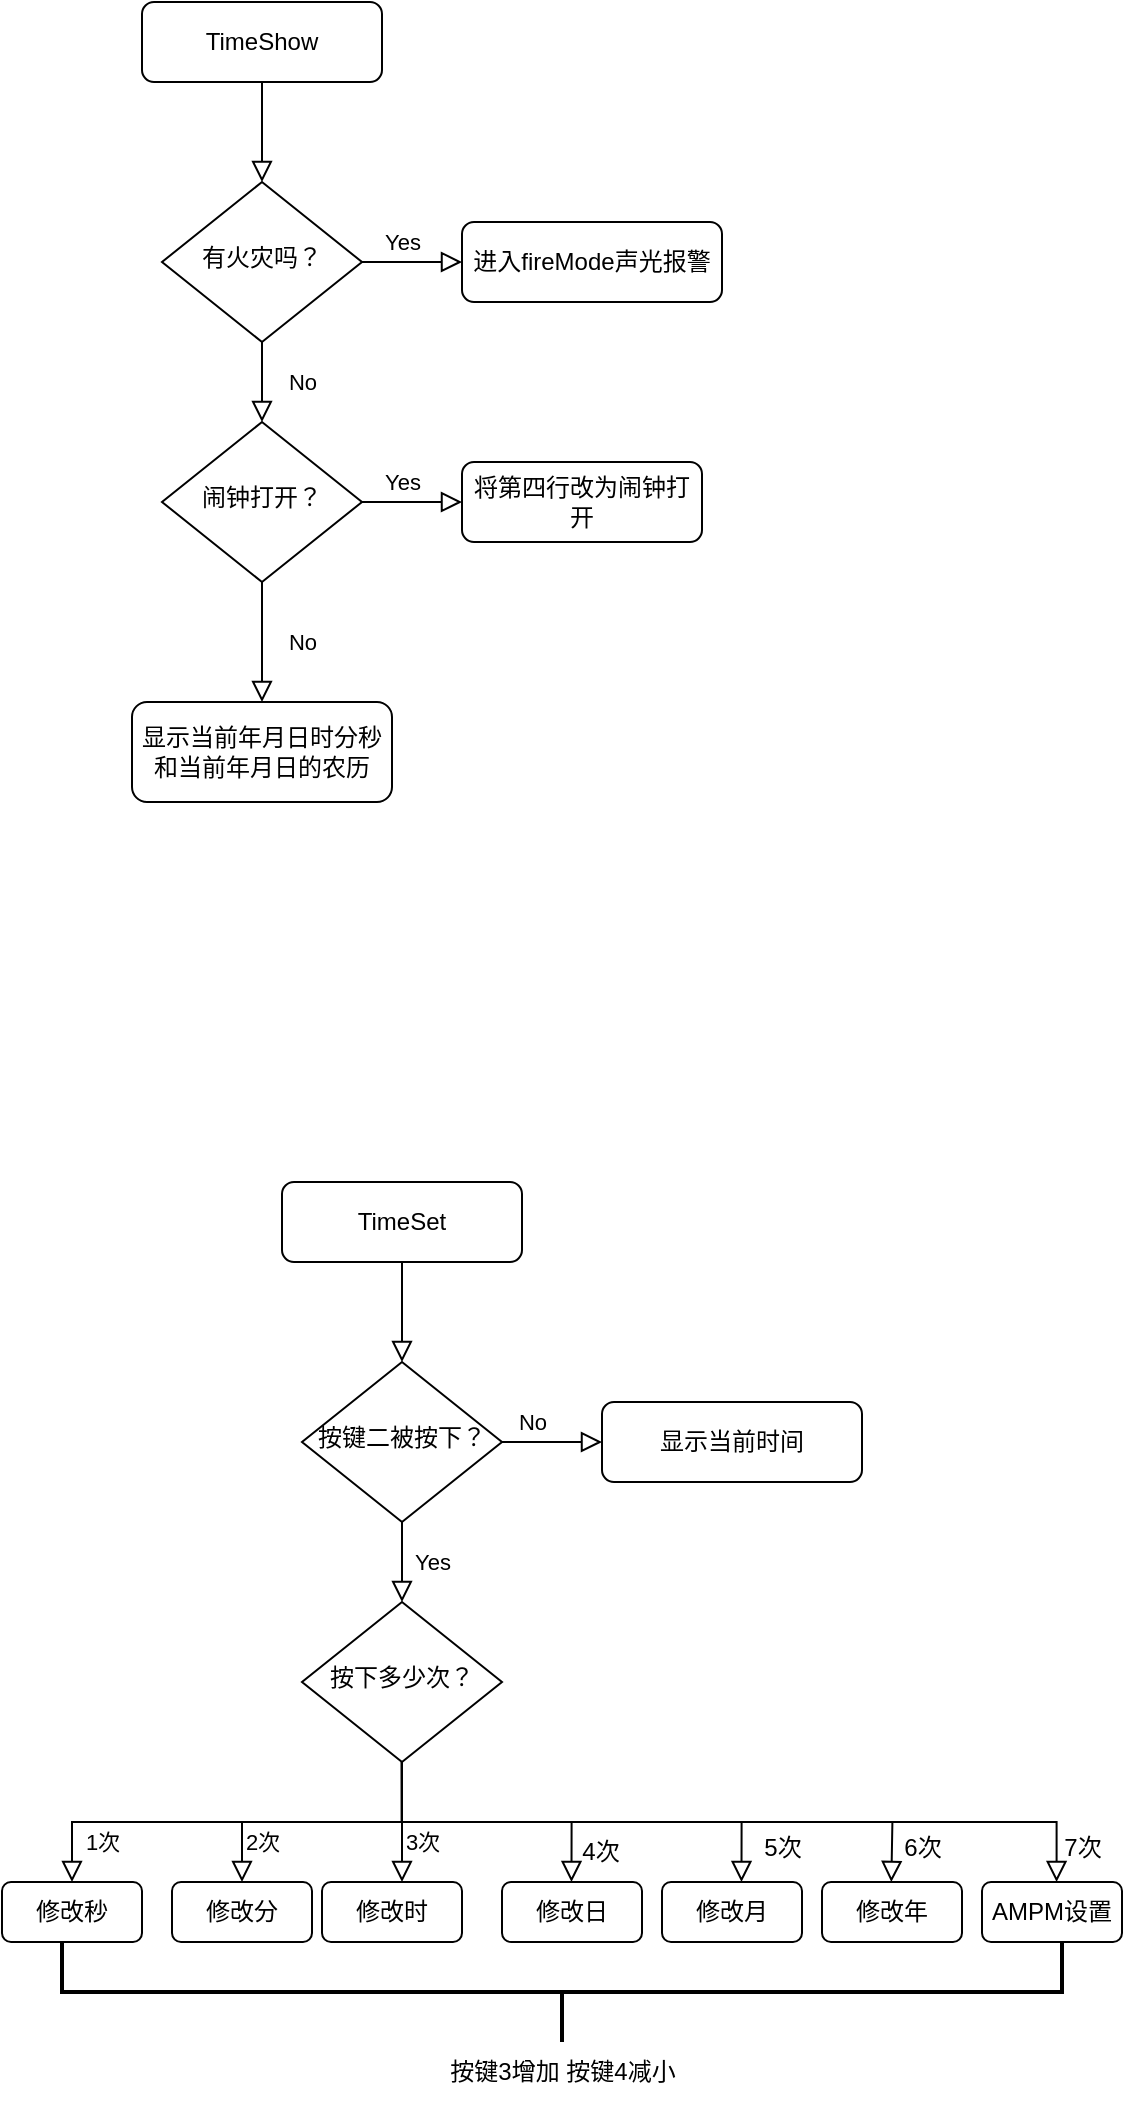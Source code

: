 <mxfile version="21.5.2" type="device">
  <diagram id="C5RBs43oDa-KdzZeNtuy" name="Page-1">
    <mxGraphModel dx="511" dy="298" grid="1" gridSize="10" guides="1" tooltips="1" connect="1" arrows="1" fold="1" page="1" pageScale="1" pageWidth="827" pageHeight="1169" math="0" shadow="0">
      <root>
        <mxCell id="WIyWlLk6GJQsqaUBKTNV-0" />
        <mxCell id="WIyWlLk6GJQsqaUBKTNV-1" parent="WIyWlLk6GJQsqaUBKTNV-0" />
        <mxCell id="WIyWlLk6GJQsqaUBKTNV-2" value="" style="rounded=0;html=1;jettySize=auto;orthogonalLoop=1;fontSize=11;endArrow=block;endFill=0;endSize=8;strokeWidth=1;shadow=0;labelBackgroundColor=none;edgeStyle=orthogonalEdgeStyle;" parent="WIyWlLk6GJQsqaUBKTNV-1" source="WIyWlLk6GJQsqaUBKTNV-3" target="WIyWlLk6GJQsqaUBKTNV-6" edge="1">
          <mxGeometry relative="1" as="geometry" />
        </mxCell>
        <mxCell id="WIyWlLk6GJQsqaUBKTNV-3" value="TimeShow" style="rounded=1;whiteSpace=wrap;html=1;fontSize=12;glass=0;strokeWidth=1;shadow=0;" parent="WIyWlLk6GJQsqaUBKTNV-1" vertex="1">
          <mxGeometry x="160" y="80" width="120" height="40" as="geometry" />
        </mxCell>
        <mxCell id="WIyWlLk6GJQsqaUBKTNV-4" value="Yes" style="rounded=0;html=1;jettySize=auto;orthogonalLoop=1;fontSize=11;endArrow=block;endFill=0;endSize=8;strokeWidth=1;shadow=0;labelBackgroundColor=none;edgeStyle=orthogonalEdgeStyle;" parent="WIyWlLk6GJQsqaUBKTNV-1" source="WIyWlLk6GJQsqaUBKTNV-6" target="WIyWlLk6GJQsqaUBKTNV-10" edge="1">
          <mxGeometry x="-1" y="86" relative="1" as="geometry">
            <mxPoint x="-16" y="-50" as="offset" />
          </mxGeometry>
        </mxCell>
        <mxCell id="WIyWlLk6GJQsqaUBKTNV-5" value="No" style="edgeStyle=orthogonalEdgeStyle;rounded=0;html=1;jettySize=auto;orthogonalLoop=1;fontSize=11;endArrow=block;endFill=0;endSize=8;strokeWidth=1;shadow=0;labelBackgroundColor=none;" parent="WIyWlLk6GJQsqaUBKTNV-1" source="WIyWlLk6GJQsqaUBKTNV-6" target="WIyWlLk6GJQsqaUBKTNV-7" edge="1">
          <mxGeometry x="-1" y="-67" relative="1" as="geometry">
            <mxPoint x="-30" y="-7" as="offset" />
          </mxGeometry>
        </mxCell>
        <mxCell id="WIyWlLk6GJQsqaUBKTNV-6" value="有火灾吗？" style="rhombus;whiteSpace=wrap;html=1;shadow=0;fontFamily=Helvetica;fontSize=12;align=center;strokeWidth=1;spacing=6;spacingTop=-4;" parent="WIyWlLk6GJQsqaUBKTNV-1" vertex="1">
          <mxGeometry x="170" y="170" width="100" height="80" as="geometry" />
        </mxCell>
        <mxCell id="WIyWlLk6GJQsqaUBKTNV-7" value="进入fireMode声光报警" style="rounded=1;whiteSpace=wrap;html=1;fontSize=12;glass=0;strokeWidth=1;shadow=0;" parent="WIyWlLk6GJQsqaUBKTNV-1" vertex="1">
          <mxGeometry x="320" y="190" width="130" height="40" as="geometry" />
        </mxCell>
        <mxCell id="WIyWlLk6GJQsqaUBKTNV-8" value="No" style="rounded=0;html=1;jettySize=auto;orthogonalLoop=1;fontSize=11;endArrow=block;endFill=0;endSize=8;strokeWidth=1;shadow=0;labelBackgroundColor=none;edgeStyle=orthogonalEdgeStyle;" parent="WIyWlLk6GJQsqaUBKTNV-1" source="WIyWlLk6GJQsqaUBKTNV-10" target="WIyWlLk6GJQsqaUBKTNV-11" edge="1">
          <mxGeometry y="20" relative="1" as="geometry">
            <mxPoint as="offset" />
          </mxGeometry>
        </mxCell>
        <mxCell id="WIyWlLk6GJQsqaUBKTNV-9" value="Yes" style="edgeStyle=orthogonalEdgeStyle;rounded=0;html=1;jettySize=auto;orthogonalLoop=1;fontSize=11;endArrow=block;endFill=0;endSize=8;strokeWidth=1;shadow=0;labelBackgroundColor=none;" parent="WIyWlLk6GJQsqaUBKTNV-1" source="WIyWlLk6GJQsqaUBKTNV-10" target="WIyWlLk6GJQsqaUBKTNV-12" edge="1">
          <mxGeometry x="-0.2" y="10" relative="1" as="geometry">
            <mxPoint as="offset" />
          </mxGeometry>
        </mxCell>
        <mxCell id="WIyWlLk6GJQsqaUBKTNV-10" value="闹钟打开？" style="rhombus;whiteSpace=wrap;html=1;shadow=0;fontFamily=Helvetica;fontSize=12;align=center;strokeWidth=1;spacing=6;spacingTop=-4;" parent="WIyWlLk6GJQsqaUBKTNV-1" vertex="1">
          <mxGeometry x="170" y="290" width="100" height="80" as="geometry" />
        </mxCell>
        <mxCell id="WIyWlLk6GJQsqaUBKTNV-11" value="显示当前年月日时分秒和当前年月日的农历" style="rounded=1;whiteSpace=wrap;html=1;fontSize=12;glass=0;strokeWidth=1;shadow=0;" parent="WIyWlLk6GJQsqaUBKTNV-1" vertex="1">
          <mxGeometry x="155" y="430" width="130" height="50" as="geometry" />
        </mxCell>
        <mxCell id="WIyWlLk6GJQsqaUBKTNV-12" value="将第四行改为闹钟打开" style="rounded=1;whiteSpace=wrap;html=1;fontSize=12;glass=0;strokeWidth=1;shadow=0;" parent="WIyWlLk6GJQsqaUBKTNV-1" vertex="1">
          <mxGeometry x="320" y="310" width="120" height="40" as="geometry" />
        </mxCell>
        <mxCell id="aj6txmp2Dyir3_U-N3ho-11" value="" style="rounded=0;html=1;jettySize=auto;orthogonalLoop=1;fontSize=11;endArrow=block;endFill=0;endSize=8;strokeWidth=1;shadow=0;labelBackgroundColor=none;edgeStyle=orthogonalEdgeStyle;" edge="1" parent="WIyWlLk6GJQsqaUBKTNV-1" source="aj6txmp2Dyir3_U-N3ho-12" target="aj6txmp2Dyir3_U-N3ho-15">
          <mxGeometry relative="1" as="geometry" />
        </mxCell>
        <mxCell id="aj6txmp2Dyir3_U-N3ho-12" value="TimeSet" style="rounded=1;whiteSpace=wrap;html=1;fontSize=12;glass=0;strokeWidth=1;shadow=0;" vertex="1" parent="WIyWlLk6GJQsqaUBKTNV-1">
          <mxGeometry x="230" y="670" width="120" height="40" as="geometry" />
        </mxCell>
        <mxCell id="aj6txmp2Dyir3_U-N3ho-13" value="Yes" style="rounded=0;html=1;jettySize=auto;orthogonalLoop=1;fontSize=11;endArrow=block;endFill=0;endSize=8;strokeWidth=1;shadow=0;labelBackgroundColor=none;edgeStyle=orthogonalEdgeStyle;" edge="1" parent="WIyWlLk6GJQsqaUBKTNV-1" source="aj6txmp2Dyir3_U-N3ho-15" target="aj6txmp2Dyir3_U-N3ho-19">
          <mxGeometry y="15" relative="1" as="geometry">
            <mxPoint as="offset" />
          </mxGeometry>
        </mxCell>
        <mxCell id="aj6txmp2Dyir3_U-N3ho-14" value="No" style="edgeStyle=orthogonalEdgeStyle;rounded=0;html=1;jettySize=auto;orthogonalLoop=1;fontSize=11;endArrow=block;endFill=0;endSize=8;strokeWidth=1;shadow=0;labelBackgroundColor=none;" edge="1" parent="WIyWlLk6GJQsqaUBKTNV-1" source="aj6txmp2Dyir3_U-N3ho-15" target="aj6txmp2Dyir3_U-N3ho-16">
          <mxGeometry x="-0.4" y="10" relative="1" as="geometry">
            <mxPoint as="offset" />
          </mxGeometry>
        </mxCell>
        <mxCell id="aj6txmp2Dyir3_U-N3ho-15" value="按键二被按下？" style="rhombus;whiteSpace=wrap;html=1;shadow=0;fontFamily=Helvetica;fontSize=12;align=center;strokeWidth=1;spacing=6;spacingTop=-4;" vertex="1" parent="WIyWlLk6GJQsqaUBKTNV-1">
          <mxGeometry x="240" y="760" width="100" height="80" as="geometry" />
        </mxCell>
        <mxCell id="aj6txmp2Dyir3_U-N3ho-16" value="显示当前时间" style="rounded=1;whiteSpace=wrap;html=1;fontSize=12;glass=0;strokeWidth=1;shadow=0;" vertex="1" parent="WIyWlLk6GJQsqaUBKTNV-1">
          <mxGeometry x="390" y="780" width="130" height="40" as="geometry" />
        </mxCell>
        <mxCell id="aj6txmp2Dyir3_U-N3ho-19" value="按下多少次？" style="rhombus;whiteSpace=wrap;html=1;shadow=0;fontFamily=Helvetica;fontSize=12;align=center;strokeWidth=1;spacing=6;spacingTop=-4;" vertex="1" parent="WIyWlLk6GJQsqaUBKTNV-1">
          <mxGeometry x="240" y="880" width="100" height="80" as="geometry" />
        </mxCell>
        <mxCell id="aj6txmp2Dyir3_U-N3ho-20" value="修改秒" style="rounded=1;whiteSpace=wrap;html=1;fontSize=12;glass=0;strokeWidth=1;shadow=0;" vertex="1" parent="WIyWlLk6GJQsqaUBKTNV-1">
          <mxGeometry x="90" y="1020" width="70" height="30" as="geometry" />
        </mxCell>
        <mxCell id="aj6txmp2Dyir3_U-N3ho-24" value="修改分" style="rounded=1;whiteSpace=wrap;html=1;fontSize=12;glass=0;strokeWidth=1;shadow=0;" vertex="1" parent="WIyWlLk6GJQsqaUBKTNV-1">
          <mxGeometry x="175" y="1020" width="70" height="30" as="geometry" />
        </mxCell>
        <mxCell id="aj6txmp2Dyir3_U-N3ho-25" value="修改时" style="rounded=1;whiteSpace=wrap;html=1;fontSize=12;glass=0;strokeWidth=1;shadow=0;" vertex="1" parent="WIyWlLk6GJQsqaUBKTNV-1">
          <mxGeometry x="250" y="1020" width="70" height="30" as="geometry" />
        </mxCell>
        <mxCell id="aj6txmp2Dyir3_U-N3ho-26" value="修改日" style="rounded=1;whiteSpace=wrap;html=1;fontSize=12;glass=0;strokeWidth=1;shadow=0;" vertex="1" parent="WIyWlLk6GJQsqaUBKTNV-1">
          <mxGeometry x="340" y="1020" width="70" height="30" as="geometry" />
        </mxCell>
        <mxCell id="aj6txmp2Dyir3_U-N3ho-27" value="修改月" style="rounded=1;whiteSpace=wrap;html=1;fontSize=12;glass=0;strokeWidth=1;shadow=0;" vertex="1" parent="WIyWlLk6GJQsqaUBKTNV-1">
          <mxGeometry x="420" y="1020" width="70" height="30" as="geometry" />
        </mxCell>
        <mxCell id="aj6txmp2Dyir3_U-N3ho-28" value="修改年" style="rounded=1;whiteSpace=wrap;html=1;fontSize=12;glass=0;strokeWidth=1;shadow=0;" vertex="1" parent="WIyWlLk6GJQsqaUBKTNV-1">
          <mxGeometry x="500" y="1020" width="70" height="30" as="geometry" />
        </mxCell>
        <mxCell id="aj6txmp2Dyir3_U-N3ho-32" value="1次" style="edgeStyle=orthogonalEdgeStyle;rounded=0;html=1;jettySize=auto;orthogonalLoop=1;fontSize=11;endArrow=block;endFill=0;endSize=8;strokeWidth=1;shadow=0;labelBackgroundColor=none;exitX=0.5;exitY=1;exitDx=0;exitDy=0;entryX=0.5;entryY=0;entryDx=0;entryDy=0;" edge="1" parent="WIyWlLk6GJQsqaUBKTNV-1" source="aj6txmp2Dyir3_U-N3ho-19" target="aj6txmp2Dyir3_U-N3ho-20">
          <mxGeometry x="0.6" y="10" relative="1" as="geometry">
            <mxPoint as="offset" />
            <mxPoint x="355" y="940" as="sourcePoint" />
            <mxPoint x="405" y="940" as="targetPoint" />
            <Array as="points">
              <mxPoint x="290" y="990" />
              <mxPoint x="125" y="990" />
            </Array>
          </mxGeometry>
        </mxCell>
        <mxCell id="aj6txmp2Dyir3_U-N3ho-36" value="2次" style="edgeStyle=orthogonalEdgeStyle;rounded=0;html=1;jettySize=auto;orthogonalLoop=1;fontSize=11;endArrow=block;endFill=0;endSize=8;strokeWidth=1;shadow=0;labelBackgroundColor=none;exitX=0.5;exitY=1;exitDx=0;exitDy=0;entryX=0.5;entryY=0;entryDx=0;entryDy=0;" edge="1" parent="WIyWlLk6GJQsqaUBKTNV-1" source="aj6txmp2Dyir3_U-N3ho-19">
          <mxGeometry x="0.429" y="10" relative="1" as="geometry">
            <mxPoint as="offset" />
            <mxPoint x="380" y="970" as="sourcePoint" />
            <mxPoint x="210" y="1020" as="targetPoint" />
            <Array as="points">
              <mxPoint x="290" y="990" />
              <mxPoint x="210" y="990" />
            </Array>
          </mxGeometry>
        </mxCell>
        <mxCell id="aj6txmp2Dyir3_U-N3ho-37" value="3次" style="edgeStyle=orthogonalEdgeStyle;rounded=0;html=1;jettySize=auto;orthogonalLoop=1;fontSize=11;endArrow=block;endFill=0;endSize=8;strokeWidth=1;shadow=0;labelBackgroundColor=none;entryX=0.5;entryY=0;entryDx=0;entryDy=0;" edge="1" parent="WIyWlLk6GJQsqaUBKTNV-1">
          <mxGeometry x="0.333" y="10" relative="1" as="geometry">
            <mxPoint as="offset" />
            <mxPoint x="290" y="960" as="sourcePoint" />
            <mxPoint x="290" y="1020" as="targetPoint" />
            <Array as="points">
              <mxPoint x="290" y="960" />
            </Array>
          </mxGeometry>
        </mxCell>
        <mxCell id="aj6txmp2Dyir3_U-N3ho-40" value="" style="rounded=0;html=1;jettySize=auto;orthogonalLoop=1;fontSize=11;endArrow=block;endFill=0;endSize=8;strokeWidth=1;shadow=0;labelBackgroundColor=none;edgeStyle=orthogonalEdgeStyle;" edge="1" parent="WIyWlLk6GJQsqaUBKTNV-1">
          <mxGeometry y="15" relative="1" as="geometry">
            <mxPoint as="offset" />
            <mxPoint x="290" y="960" as="sourcePoint" />
            <mxPoint x="374.75" y="1020" as="targetPoint" />
            <Array as="points">
              <mxPoint x="290" y="990" />
              <mxPoint x="375" y="990" />
            </Array>
          </mxGeometry>
        </mxCell>
        <mxCell id="aj6txmp2Dyir3_U-N3ho-42" value="" style="rounded=0;html=1;jettySize=auto;orthogonalLoop=1;fontSize=11;endArrow=block;endFill=0;endSize=8;strokeWidth=1;shadow=0;labelBackgroundColor=none;edgeStyle=orthogonalEdgeStyle;" edge="1" parent="WIyWlLk6GJQsqaUBKTNV-1">
          <mxGeometry y="15" relative="1" as="geometry">
            <mxPoint as="offset" />
            <mxPoint x="289.75" y="960" as="sourcePoint" />
            <mxPoint x="459.75" y="1020" as="targetPoint" />
            <Array as="points">
              <mxPoint x="290" y="990" />
              <mxPoint x="460" y="990" />
            </Array>
          </mxGeometry>
        </mxCell>
        <mxCell id="aj6txmp2Dyir3_U-N3ho-43" value="" style="rounded=0;html=1;jettySize=auto;orthogonalLoop=1;fontSize=11;endArrow=block;endFill=0;endSize=8;strokeWidth=1;shadow=0;labelBackgroundColor=none;edgeStyle=orthogonalEdgeStyle;exitX=0.5;exitY=1;exitDx=0;exitDy=0;" edge="1" parent="WIyWlLk6GJQsqaUBKTNV-1" source="aj6txmp2Dyir3_U-N3ho-19">
          <mxGeometry y="15" relative="1" as="geometry">
            <mxPoint as="offset" />
            <mxPoint x="534.67" y="980" as="sourcePoint" />
            <mxPoint x="534.67" y="1020" as="targetPoint" />
          </mxGeometry>
        </mxCell>
        <mxCell id="aj6txmp2Dyir3_U-N3ho-46" value="AMPM设置" style="rounded=1;whiteSpace=wrap;html=1;fontSize=12;glass=0;strokeWidth=1;shadow=0;" vertex="1" parent="WIyWlLk6GJQsqaUBKTNV-1">
          <mxGeometry x="580" y="1020" width="70" height="30" as="geometry" />
        </mxCell>
        <mxCell id="aj6txmp2Dyir3_U-N3ho-47" value="" style="rounded=0;html=1;jettySize=auto;orthogonalLoop=1;fontSize=11;endArrow=block;endFill=0;endSize=8;strokeWidth=1;shadow=0;labelBackgroundColor=none;edgeStyle=orthogonalEdgeStyle;" edge="1" parent="WIyWlLk6GJQsqaUBKTNV-1">
          <mxGeometry y="15" relative="1" as="geometry">
            <mxPoint as="offset" />
            <mxPoint x="290" y="960" as="sourcePoint" />
            <mxPoint x="617.3" y="1020" as="targetPoint" />
            <Array as="points">
              <mxPoint x="290" y="960" />
              <mxPoint x="290" y="990" />
              <mxPoint x="617" y="990" />
            </Array>
          </mxGeometry>
        </mxCell>
        <mxCell id="aj6txmp2Dyir3_U-N3ho-54" value="4次" style="text;html=1;align=center;verticalAlign=middle;resizable=0;points=[];autosize=1;strokeColor=none;fillColor=none;" vertex="1" parent="WIyWlLk6GJQsqaUBKTNV-1">
          <mxGeometry x="369" y="990" width="40" height="30" as="geometry" />
        </mxCell>
        <mxCell id="aj6txmp2Dyir3_U-N3ho-55" value="5次" style="text;html=1;align=center;verticalAlign=middle;resizable=0;points=[];autosize=1;strokeColor=none;fillColor=none;" vertex="1" parent="WIyWlLk6GJQsqaUBKTNV-1">
          <mxGeometry x="460" y="988" width="40" height="30" as="geometry" />
        </mxCell>
        <mxCell id="aj6txmp2Dyir3_U-N3ho-56" value="6次" style="text;html=1;align=center;verticalAlign=middle;resizable=0;points=[];autosize=1;strokeColor=none;fillColor=none;" vertex="1" parent="WIyWlLk6GJQsqaUBKTNV-1">
          <mxGeometry x="530" y="988" width="40" height="30" as="geometry" />
        </mxCell>
        <mxCell id="aj6txmp2Dyir3_U-N3ho-57" value="7次" style="text;html=1;align=center;verticalAlign=middle;resizable=0;points=[];autosize=1;strokeColor=none;fillColor=none;" vertex="1" parent="WIyWlLk6GJQsqaUBKTNV-1">
          <mxGeometry x="610" y="988" width="40" height="30" as="geometry" />
        </mxCell>
        <mxCell id="aj6txmp2Dyir3_U-N3ho-62" value="按键3增加 按键4减小" style="text;html=1;align=center;verticalAlign=middle;resizable=0;points=[];autosize=1;strokeColor=none;fillColor=none;" vertex="1" parent="WIyWlLk6GJQsqaUBKTNV-1">
          <mxGeometry x="300" y="1100" width="140" height="30" as="geometry" />
        </mxCell>
        <mxCell id="aj6txmp2Dyir3_U-N3ho-63" value="&lt;br&gt;" style="strokeWidth=2;html=1;shape=mxgraph.flowchart.annotation_2;align=left;labelPosition=right;pointerEvents=1;direction=north;" vertex="1" parent="WIyWlLk6GJQsqaUBKTNV-1">
          <mxGeometry x="120" y="1050" width="500" height="50" as="geometry" />
        </mxCell>
      </root>
    </mxGraphModel>
  </diagram>
</mxfile>
